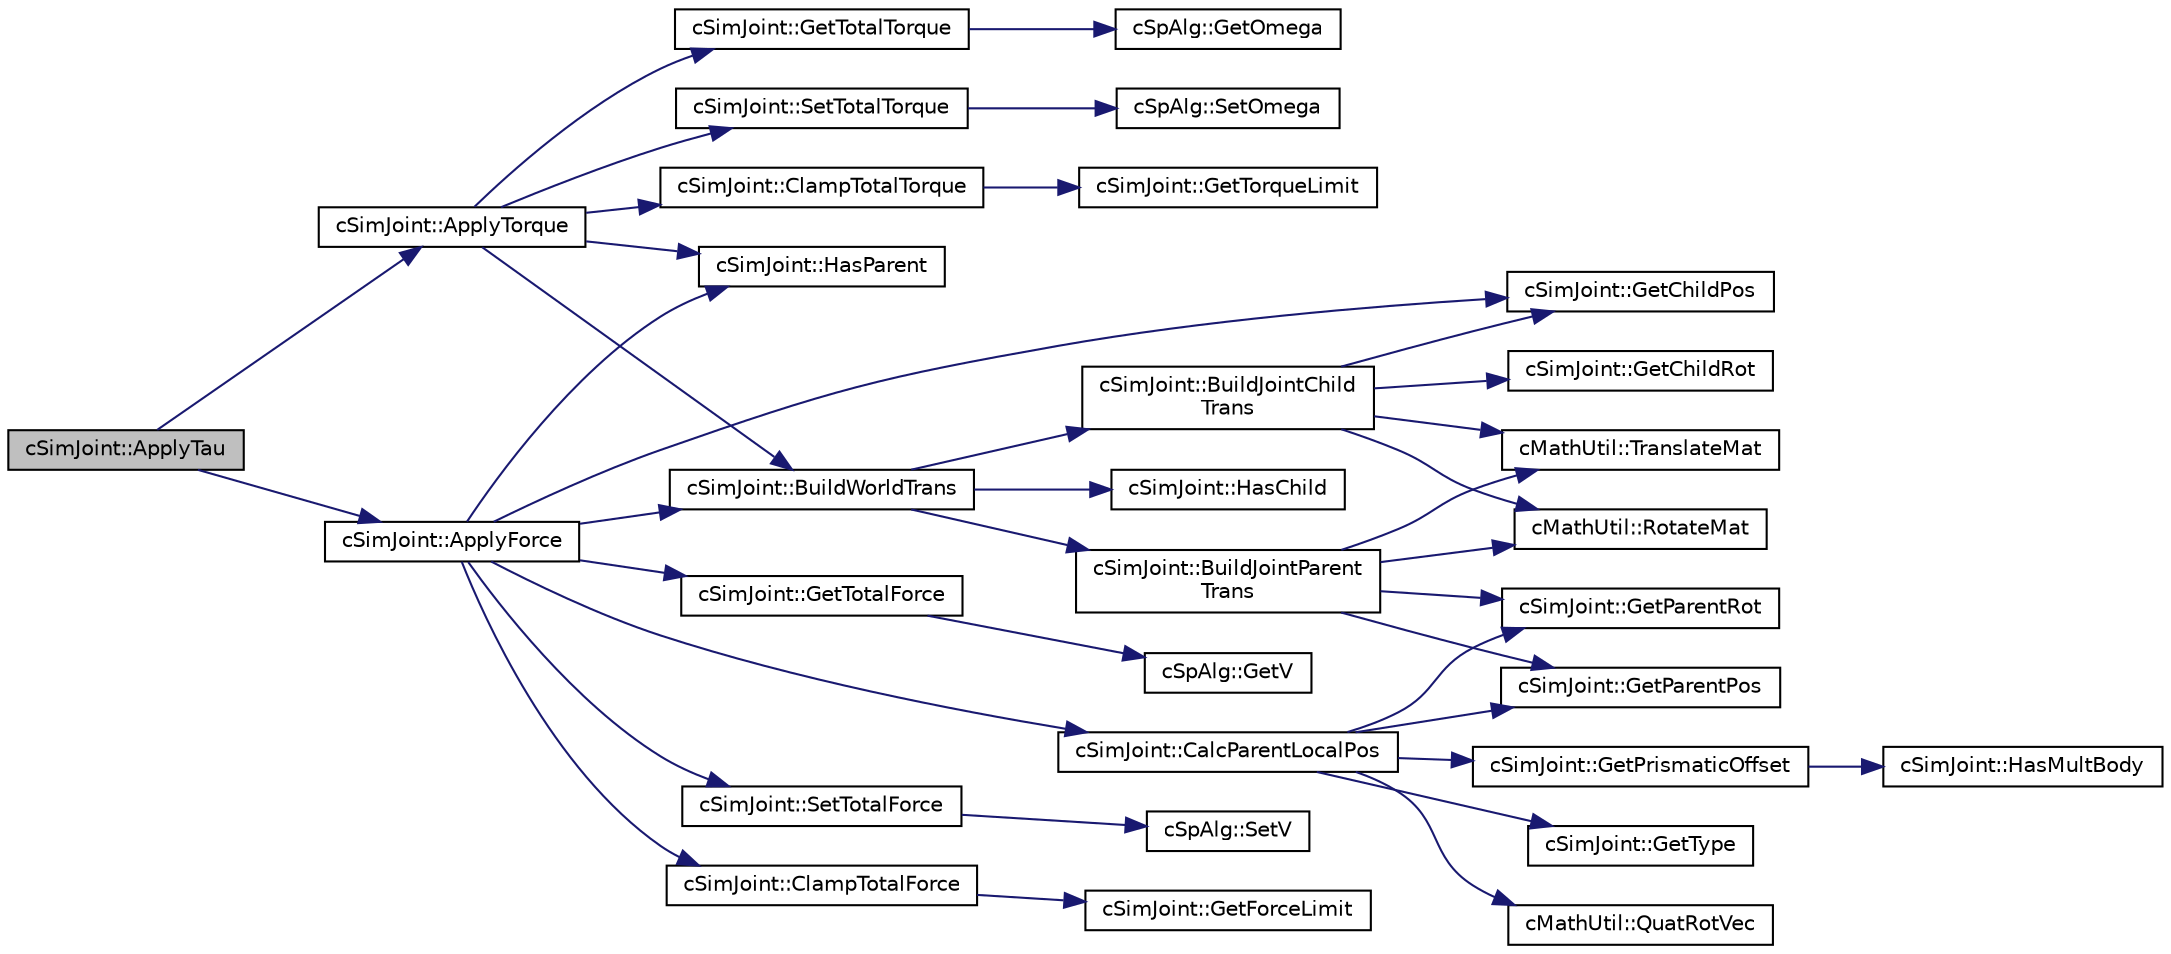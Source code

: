 digraph "cSimJoint::ApplyTau"
{
 // LATEX_PDF_SIZE
  edge [fontname="Helvetica",fontsize="10",labelfontname="Helvetica",labelfontsize="10"];
  node [fontname="Helvetica",fontsize="10",shape=record];
  rankdir="LR";
  Node1 [label="cSimJoint::ApplyTau",height=0.2,width=0.4,color="black", fillcolor="grey75", style="filled", fontcolor="black",tooltip=" "];
  Node1 -> Node2 [color="midnightblue",fontsize="10",style="solid",fontname="Helvetica"];
  Node2 [label="cSimJoint::ApplyForce",height=0.2,width=0.4,color="black", fillcolor="white", style="filled",URL="$classc_sim_joint.html#a98999f1d79a883736b56ffeb797b307a",tooltip=" "];
  Node2 -> Node3 [color="midnightblue",fontsize="10",style="solid",fontname="Helvetica"];
  Node3 [label="cSimJoint::BuildWorldTrans",height=0.2,width=0.4,color="black", fillcolor="white", style="filled",URL="$classc_sim_joint.html#af84d3879a4bcbd31fadabdd822067f73",tooltip=" "];
  Node3 -> Node4 [color="midnightblue",fontsize="10",style="solid",fontname="Helvetica"];
  Node4 [label="cSimJoint::BuildJointChild\lTrans",height=0.2,width=0.4,color="black", fillcolor="white", style="filled",URL="$classc_sim_joint.html#aeca7bfa2654a84a5cb3335a4e3183705",tooltip=" "];
  Node4 -> Node5 [color="midnightblue",fontsize="10",style="solid",fontname="Helvetica"];
  Node5 [label="cSimJoint::GetChildPos",height=0.2,width=0.4,color="black", fillcolor="white", style="filled",URL="$classc_sim_joint.html#a782fc698f3d3d5d50d1d09a6e88e5b2b",tooltip=" "];
  Node4 -> Node6 [color="midnightblue",fontsize="10",style="solid",fontname="Helvetica"];
  Node6 [label="cSimJoint::GetChildRot",height=0.2,width=0.4,color="black", fillcolor="white", style="filled",URL="$classc_sim_joint.html#a559e5c8b1c908581b08ec2ca725612aa",tooltip=" "];
  Node4 -> Node7 [color="midnightblue",fontsize="10",style="solid",fontname="Helvetica"];
  Node7 [label="cMathUtil::RotateMat",height=0.2,width=0.4,color="black", fillcolor="white", style="filled",URL="$classc_math_util.html#a551bc548582ac0db39df5a58feca1f0a",tooltip=" "];
  Node4 -> Node8 [color="midnightblue",fontsize="10",style="solid",fontname="Helvetica"];
  Node8 [label="cMathUtil::TranslateMat",height=0.2,width=0.4,color="black", fillcolor="white", style="filled",URL="$classc_math_util.html#a5550ed48f8beaccbf6827db839ccf542",tooltip=" "];
  Node3 -> Node9 [color="midnightblue",fontsize="10",style="solid",fontname="Helvetica"];
  Node9 [label="cSimJoint::BuildJointParent\lTrans",height=0.2,width=0.4,color="black", fillcolor="white", style="filled",URL="$classc_sim_joint.html#aa07c6dc91e5d4499d4b91af5ffea5cd1",tooltip=" "];
  Node9 -> Node10 [color="midnightblue",fontsize="10",style="solid",fontname="Helvetica"];
  Node10 [label="cSimJoint::GetParentPos",height=0.2,width=0.4,color="black", fillcolor="white", style="filled",URL="$classc_sim_joint.html#a0a6d80ab34fde67e22fbe6cf5a79b42d",tooltip=" "];
  Node9 -> Node11 [color="midnightblue",fontsize="10",style="solid",fontname="Helvetica"];
  Node11 [label="cSimJoint::GetParentRot",height=0.2,width=0.4,color="black", fillcolor="white", style="filled",URL="$classc_sim_joint.html#a5deda522c66f16c9aa11fdd80ab642d7",tooltip=" "];
  Node9 -> Node7 [color="midnightblue",fontsize="10",style="solid",fontname="Helvetica"];
  Node9 -> Node8 [color="midnightblue",fontsize="10",style="solid",fontname="Helvetica"];
  Node3 -> Node12 [color="midnightblue",fontsize="10",style="solid",fontname="Helvetica"];
  Node12 [label="cSimJoint::HasChild",height=0.2,width=0.4,color="black", fillcolor="white", style="filled",URL="$classc_sim_joint.html#acc56c9ae7bfa81c76ab92928535e2030",tooltip=" "];
  Node2 -> Node13 [color="midnightblue",fontsize="10",style="solid",fontname="Helvetica"];
  Node13 [label="cSimJoint::CalcParentLocalPos",height=0.2,width=0.4,color="black", fillcolor="white", style="filled",URL="$classc_sim_joint.html#ae29709c0a6efcbbd3f39312aa1a1d117",tooltip=" "];
  Node13 -> Node10 [color="midnightblue",fontsize="10",style="solid",fontname="Helvetica"];
  Node13 -> Node11 [color="midnightblue",fontsize="10",style="solid",fontname="Helvetica"];
  Node13 -> Node14 [color="midnightblue",fontsize="10",style="solid",fontname="Helvetica"];
  Node14 [label="cSimJoint::GetPrismaticOffset",height=0.2,width=0.4,color="black", fillcolor="white", style="filled",URL="$classc_sim_joint.html#a217a50fa5db37eccfe8af7c5ef8e1527",tooltip=" "];
  Node14 -> Node15 [color="midnightblue",fontsize="10",style="solid",fontname="Helvetica"];
  Node15 [label="cSimJoint::HasMultBody",height=0.2,width=0.4,color="black", fillcolor="white", style="filled",URL="$classc_sim_joint.html#a9ad925566798fc88e2ed7132043a3058",tooltip=" "];
  Node13 -> Node16 [color="midnightblue",fontsize="10",style="solid",fontname="Helvetica"];
  Node16 [label="cSimJoint::GetType",height=0.2,width=0.4,color="black", fillcolor="white", style="filled",URL="$classc_sim_joint.html#a4b26fdef1048fcd9c9711a648c13ca1f",tooltip=" "];
  Node13 -> Node17 [color="midnightblue",fontsize="10",style="solid",fontname="Helvetica"];
  Node17 [label="cMathUtil::QuatRotVec",height=0.2,width=0.4,color="black", fillcolor="white", style="filled",URL="$classc_math_util.html#a3a0496ade762f12172414c797da44402",tooltip=" "];
  Node2 -> Node18 [color="midnightblue",fontsize="10",style="solid",fontname="Helvetica"];
  Node18 [label="cSimJoint::ClampTotalForce",height=0.2,width=0.4,color="black", fillcolor="white", style="filled",URL="$classc_sim_joint.html#a6abfa8e80784377d4d3bf48e480622d0",tooltip=" "];
  Node18 -> Node19 [color="midnightblue",fontsize="10",style="solid",fontname="Helvetica"];
  Node19 [label="cSimJoint::GetForceLimit",height=0.2,width=0.4,color="black", fillcolor="white", style="filled",URL="$classc_sim_joint.html#a88fa5248b20518d70c8c30cb80e2c706",tooltip=" "];
  Node2 -> Node5 [color="midnightblue",fontsize="10",style="solid",fontname="Helvetica"];
  Node2 -> Node20 [color="midnightblue",fontsize="10",style="solid",fontname="Helvetica"];
  Node20 [label="cSimJoint::GetTotalForce",height=0.2,width=0.4,color="black", fillcolor="white", style="filled",URL="$classc_sim_joint.html#a5f02aa8e69a17d65b2e622bfedf3bcb6",tooltip=" "];
  Node20 -> Node21 [color="midnightblue",fontsize="10",style="solid",fontname="Helvetica"];
  Node21 [label="cSpAlg::GetV",height=0.2,width=0.4,color="black", fillcolor="white", style="filled",URL="$classc_sp_alg.html#a3c44fc96b8e8b13f6a208f05bc3db8d4",tooltip=" "];
  Node2 -> Node22 [color="midnightblue",fontsize="10",style="solid",fontname="Helvetica"];
  Node22 [label="cSimJoint::HasParent",height=0.2,width=0.4,color="black", fillcolor="white", style="filled",URL="$classc_sim_joint.html#a20b61e516dbcd716cc5fef7522bd7d9c",tooltip=" "];
  Node2 -> Node23 [color="midnightblue",fontsize="10",style="solid",fontname="Helvetica"];
  Node23 [label="cSimJoint::SetTotalForce",height=0.2,width=0.4,color="black", fillcolor="white", style="filled",URL="$classc_sim_joint.html#a68cb396fb8cf63f9c1d7075d5fc0f401",tooltip=" "];
  Node23 -> Node24 [color="midnightblue",fontsize="10",style="solid",fontname="Helvetica"];
  Node24 [label="cSpAlg::SetV",height=0.2,width=0.4,color="black", fillcolor="white", style="filled",URL="$classc_sp_alg.html#a2aec2530f56f4309e2979796f25d9ec2",tooltip=" "];
  Node1 -> Node25 [color="midnightblue",fontsize="10",style="solid",fontname="Helvetica"];
  Node25 [label="cSimJoint::ApplyTorque",height=0.2,width=0.4,color="black", fillcolor="white", style="filled",URL="$classc_sim_joint.html#a69ccf3f056791f85e7c76436c2e7af35",tooltip=" "];
  Node25 -> Node3 [color="midnightblue",fontsize="10",style="solid",fontname="Helvetica"];
  Node25 -> Node26 [color="midnightblue",fontsize="10",style="solid",fontname="Helvetica"];
  Node26 [label="cSimJoint::ClampTotalTorque",height=0.2,width=0.4,color="black", fillcolor="white", style="filled",URL="$classc_sim_joint.html#a31f60390aa7b174a555fb4776f39e3a4",tooltip=" "];
  Node26 -> Node27 [color="midnightblue",fontsize="10",style="solid",fontname="Helvetica"];
  Node27 [label="cSimJoint::GetTorqueLimit",height=0.2,width=0.4,color="black", fillcolor="white", style="filled",URL="$classc_sim_joint.html#a138eb67ca9534ed8f3a861bdd4865c46",tooltip=" "];
  Node25 -> Node28 [color="midnightblue",fontsize="10",style="solid",fontname="Helvetica"];
  Node28 [label="cSimJoint::GetTotalTorque",height=0.2,width=0.4,color="black", fillcolor="white", style="filled",URL="$classc_sim_joint.html#abedf9749436d224a3209aaa4f09af366",tooltip=" "];
  Node28 -> Node29 [color="midnightblue",fontsize="10",style="solid",fontname="Helvetica"];
  Node29 [label="cSpAlg::GetOmega",height=0.2,width=0.4,color="black", fillcolor="white", style="filled",URL="$classc_sp_alg.html#a1f6d2eed1bc8bee53540c8c027cea7f9",tooltip=" "];
  Node25 -> Node22 [color="midnightblue",fontsize="10",style="solid",fontname="Helvetica"];
  Node25 -> Node30 [color="midnightblue",fontsize="10",style="solid",fontname="Helvetica"];
  Node30 [label="cSimJoint::SetTotalTorque",height=0.2,width=0.4,color="black", fillcolor="white", style="filled",URL="$classc_sim_joint.html#a0e79e229f1487ab6535f17f557756c5a",tooltip=" "];
  Node30 -> Node31 [color="midnightblue",fontsize="10",style="solid",fontname="Helvetica"];
  Node31 [label="cSpAlg::SetOmega",height=0.2,width=0.4,color="black", fillcolor="white", style="filled",URL="$classc_sp_alg.html#afd9eedbb993c799acd13592dd4094135",tooltip=" "];
}
